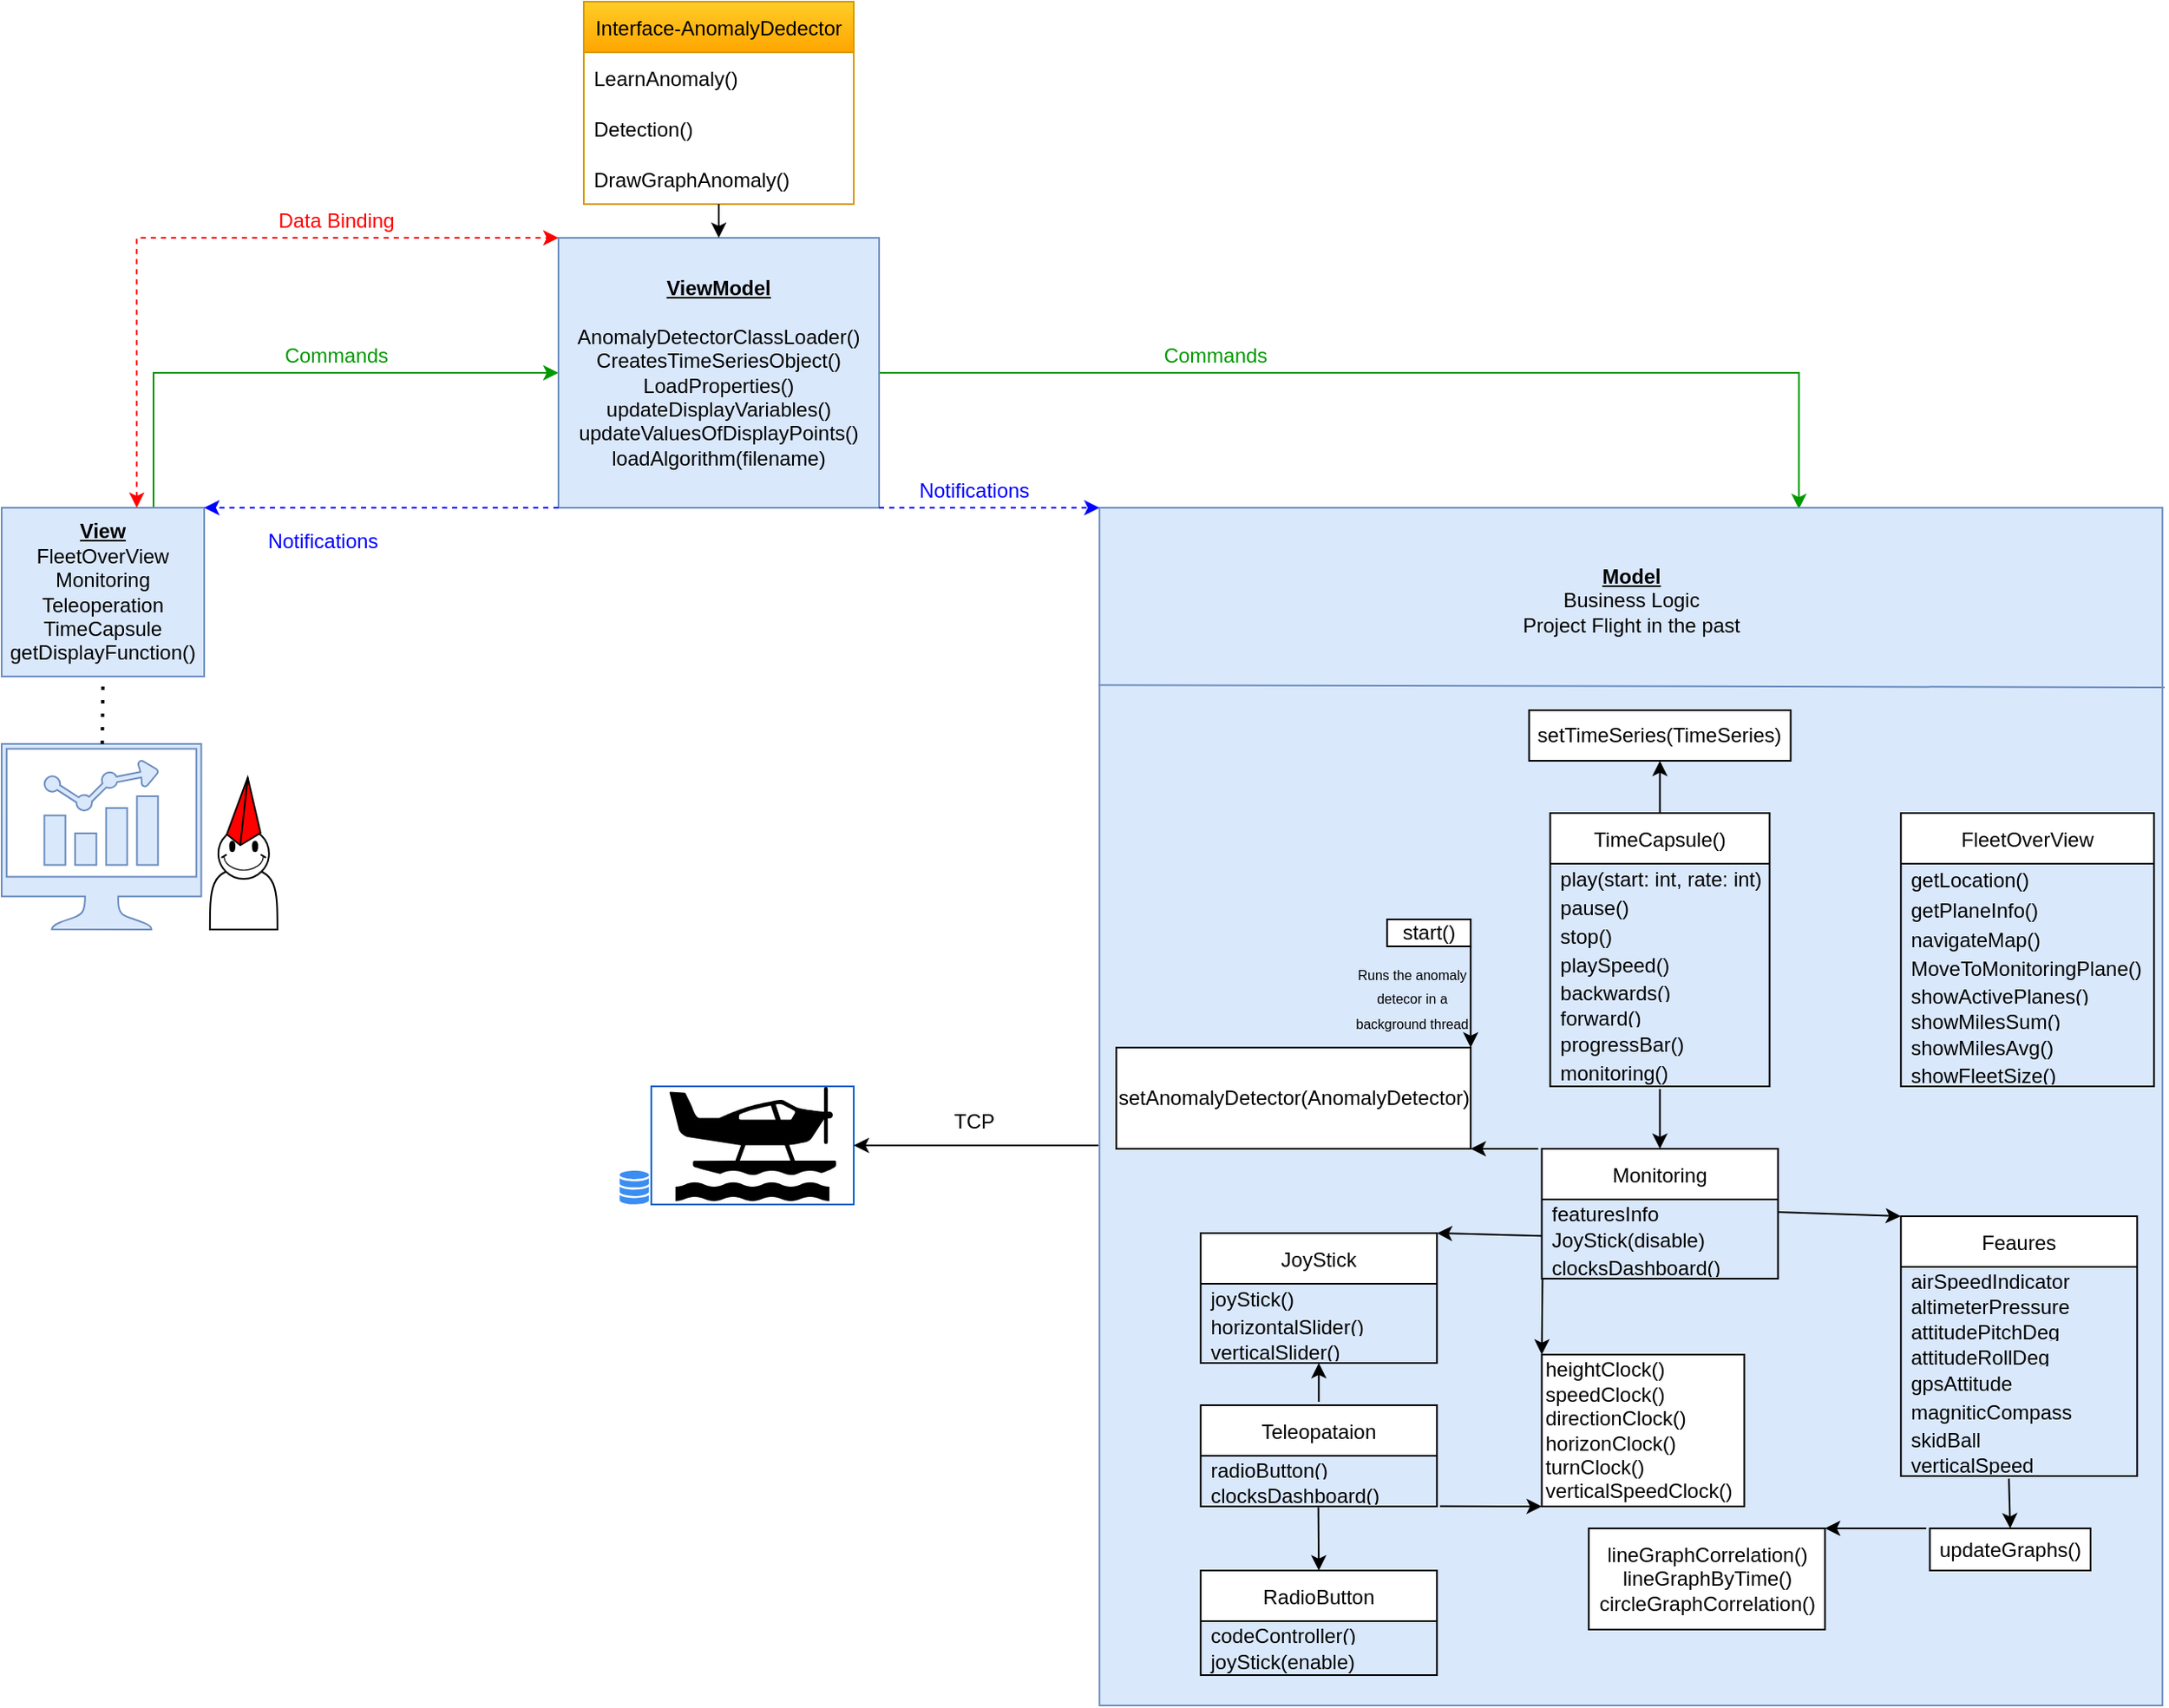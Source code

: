 <mxfile version="18.0.2" type="github">
  <diagram id="dR5L8txPh-ZsMB0356Bi" name="Page-1">
    <mxGraphModel dx="1221" dy="644" grid="1" gridSize="10" guides="1" tooltips="1" connect="1" arrows="1" fold="1" page="1" pageScale="1" pageWidth="850" pageHeight="1100" math="0" shadow="0">
      <root>
        <mxCell id="0" />
        <mxCell id="1" parent="0" />
        <mxCell id="8AezmTqxgummtCErfAQI-10" style="edgeStyle=orthogonalEdgeStyle;rounded=0;orthogonalLoop=1;jettySize=auto;html=1;exitX=0.75;exitY=0;exitDx=0;exitDy=0;fillColor=#f8cecc;strokeColor=#009900;entryX=0;entryY=0.5;entryDx=0;entryDy=0;" parent="1" source="8AezmTqxgummtCErfAQI-3" target="8AezmTqxgummtCErfAQI-5" edge="1">
          <mxGeometry relative="1" as="geometry">
            <Array as="points">
              <mxPoint x="140" y="220" />
            </Array>
            <mxPoint x="290" y="210" as="targetPoint" />
          </mxGeometry>
        </mxCell>
        <mxCell id="8AezmTqxgummtCErfAQI-3" value="&lt;u style=&quot;font-weight: bold&quot;&gt;View&lt;/u&gt;&lt;br&gt;FleetOverView&lt;br&gt;Monitoring&lt;br&gt;Teleoperation&lt;br&gt;TimeCapsule&lt;br&gt;getDisplayFunction()" style="rounded=0;whiteSpace=wrap;html=1;fillColor=#dae8fc;strokeColor=#6c8ebf;" parent="1" vertex="1">
          <mxGeometry x="50" y="300" width="120" height="100" as="geometry" />
        </mxCell>
        <mxCell id="8AezmTqxgummtCErfAQI-11" style="edgeStyle=orthogonalEdgeStyle;rounded=0;orthogonalLoop=1;jettySize=auto;html=1;exitX=1;exitY=0.5;exitDx=0;exitDy=0;entryX=0.658;entryY=0.001;entryDx=0;entryDy=0;strokeColor=#009900;entryPerimeter=0;" parent="1" source="8AezmTqxgummtCErfAQI-5" target="8AezmTqxgummtCErfAQI-6" edge="1">
          <mxGeometry relative="1" as="geometry" />
        </mxCell>
        <mxCell id="8AezmTqxgummtCErfAQI-5" value="&lt;b style=&quot;text-decoration-line: underline;&quot;&gt;ViewModel&lt;/b&gt;&lt;br&gt;&lt;br&gt;AnomalyDetectorClassLoader()&lt;br&gt;CreatesTimeSeriesObject()&lt;br&gt;LoadProperties()&lt;br&gt;updateDisplayVariables()&lt;br&gt;updateValuesOfDisplayPoints()&lt;br&gt;loadAlgorithm(filename)" style="rounded=0;whiteSpace=wrap;html=1;fillColor=#dae8fc;strokeColor=#6c8ebf;" parent="1" vertex="1">
          <mxGeometry x="380" y="140" width="190" height="160" as="geometry" />
        </mxCell>
        <mxCell id="8AezmTqxgummtCErfAQI-6" value="&lt;u style=&quot;font-weight: bold&quot;&gt;Model&lt;/u&gt;&lt;br&gt;Business Logic&lt;br&gt;Project Flight in the past" style="rounded=0;whiteSpace=wrap;html=1;fillColor=#dae8fc;strokeColor=#6c8ebf;spacingTop=-600;" parent="1" vertex="1">
          <mxGeometry x="700.63" y="300" width="630" height="710" as="geometry" />
        </mxCell>
        <mxCell id="8AezmTqxgummtCErfAQI-14" value="" style="shape=actor;whiteSpace=wrap;html=1;" parent="1" vertex="1">
          <mxGeometry x="173.42" y="490" width="40" height="60" as="geometry" />
        </mxCell>
        <mxCell id="8AezmTqxgummtCErfAQI-15" value="" style="verticalLabelPosition=bottom;verticalAlign=top;html=1;shape=mxgraph.basic.smiley" parent="1" vertex="1">
          <mxGeometry x="178.42" y="490" width="30" height="30" as="geometry" />
        </mxCell>
        <mxCell id="8AezmTqxgummtCErfAQI-16" value="" style="verticalLabelPosition=bottom;verticalAlign=top;html=1;shape=mxgraph.basic.pyramid;dx1=0.62;dx2=0.4;dy1=0.84;dy2=0.82;fillColor=#FF0000;" parent="1" vertex="1">
          <mxGeometry x="183.42" y="460" width="20" height="40" as="geometry" />
        </mxCell>
        <mxCell id="8AezmTqxgummtCErfAQI-17" value="" style="sketch=0;html=1;aspect=fixed;strokeColor=none;shadow=0;align=center;verticalAlign=top;fillColor=#3B8DF1;shape=mxgraph.gcp2.cloud_monitoring" parent="1" vertex="1">
          <mxGeometry x="416" y="693" width="18" height="20" as="geometry" />
        </mxCell>
        <mxCell id="8AezmTqxgummtCErfAQI-34" value="" style="html=1;labelBackgroundColor=#ffffff;startArrow=classic;startFill=1;startSize=6;endArrow=classic;endFill=1;endSize=6;jettySize=auto;orthogonalLoop=1;strokeWidth=1;dashed=1;fontSize=14;rounded=0;exitX=0.667;exitY=0;exitDx=0;exitDy=0;exitPerimeter=0;fillColor=#e1d5e7;strokeColor=#FF0000;entryX=0;entryY=0;entryDx=0;entryDy=0;" parent="1" source="8AezmTqxgummtCErfAQI-3" target="8AezmTqxgummtCErfAQI-5" edge="1">
          <mxGeometry width="60" height="60" relative="1" as="geometry">
            <mxPoint x="120" y="290" as="sourcePoint" />
            <mxPoint x="290" y="150" as="targetPoint" />
            <Array as="points">
              <mxPoint x="130" y="140" />
              <mxPoint x="140" y="140" />
              <mxPoint x="170" y="140" />
              <mxPoint x="200" y="140" />
            </Array>
          </mxGeometry>
        </mxCell>
        <mxCell id="8AezmTqxgummtCErfAQI-35" value="&lt;font color=&quot;#ff0000&quot;&gt;Data Binding&lt;/font&gt;" style="text;html=1;align=center;verticalAlign=middle;resizable=0;points=[];autosize=1;strokeColor=none;fillColor=none;" parent="1" vertex="1">
          <mxGeometry x="208.42" y="120" width="80" height="20" as="geometry" />
        </mxCell>
        <mxCell id="8AezmTqxgummtCErfAQI-38" value="&lt;font color=&quot;#0000ff&quot;&gt;Notifications&lt;/font&gt;" style="text;html=1;align=center;verticalAlign=middle;resizable=0;points=[];autosize=1;strokeColor=none;fillColor=none;" parent="1" vertex="1">
          <mxGeometry x="586.25" y="280" width="80" height="20" as="geometry" />
        </mxCell>
        <mxCell id="8AezmTqxgummtCErfAQI-40" value="&lt;font color=&quot;#009900&quot;&gt;Commands&lt;/font&gt;" style="text;html=1;align=center;verticalAlign=middle;resizable=0;points=[];autosize=1;" parent="1" vertex="1">
          <mxGeometry x="208.42" y="200" width="80" height="20" as="geometry" />
        </mxCell>
        <mxCell id="8AezmTqxgummtCErfAQI-41" value="&lt;font color=&quot;#009900&quot;&gt;Commands&lt;/font&gt;" style="text;html=1;align=center;verticalAlign=middle;resizable=0;points=[];autosize=1;strokeColor=none;fillColor=none;" parent="1" vertex="1">
          <mxGeometry x="729" y="200" width="80" height="20" as="geometry" />
        </mxCell>
        <mxCell id="8AezmTqxgummtCErfAQI-42" value="" style="html=1;labelBackgroundColor=#ffffff;startArrow=none;startFill=0;startSize=6;endArrow=classic;endFill=1;endSize=6;jettySize=auto;orthogonalLoop=1;strokeWidth=1;dashed=1;fontSize=14;rounded=0;strokeColor=#0000FF;exitX=1;exitY=1;exitDx=0;exitDy=0;entryX=0;entryY=0;entryDx=0;entryDy=0;" parent="1" source="8AezmTqxgummtCErfAQI-5" target="8AezmTqxgummtCErfAQI-6" edge="1">
          <mxGeometry width="60" height="60" relative="1" as="geometry">
            <mxPoint x="580" y="304" as="sourcePoint" />
            <mxPoint x="360" y="140" as="targetPoint" />
          </mxGeometry>
        </mxCell>
        <mxCell id="8AezmTqxgummtCErfAQI-43" value="" style="html=1;labelBackgroundColor=#ffffff;startArrow=none;startFill=0;startSize=6;endArrow=classic;endFill=1;endSize=6;jettySize=auto;orthogonalLoop=1;strokeWidth=1;dashed=1;fontSize=14;rounded=0;exitX=0;exitY=1;exitDx=0;exitDy=0;entryX=1;entryY=0;entryDx=0;entryDy=0;strokeColor=#0000FF;" parent="1" source="8AezmTqxgummtCErfAQI-5" target="8AezmTqxgummtCErfAQI-3" edge="1">
          <mxGeometry width="60" height="60" relative="1" as="geometry">
            <mxPoint x="420" y="300" as="sourcePoint" />
            <mxPoint x="372.76" y="251.38" as="targetPoint" />
          </mxGeometry>
        </mxCell>
        <mxCell id="8AezmTqxgummtCErfAQI-44" value="&lt;font color=&quot;#0000ff&quot;&gt;Notifications&lt;/font&gt;" style="text;html=1;align=center;verticalAlign=middle;resizable=0;points=[];autosize=1;strokeColor=none;fillColor=none;" parent="1" vertex="1">
          <mxGeometry x="200" y="310" width="80" height="20" as="geometry" />
        </mxCell>
        <mxCell id="8AezmTqxgummtCErfAQI-47" value="" style="rounded=0;whiteSpace=wrap;html=1;strokeColor=#0066CC;fillColor=#FFFFFF;" parent="1" vertex="1">
          <mxGeometry x="435" y="643.0" width="120" height="70" as="geometry" />
        </mxCell>
        <mxCell id="8AezmTqxgummtCErfAQI-28" value="" style="shape=mxgraph.signs.transportation.sea_plane;html=1;pointerEvents=1;fillColor=#000000;strokeColor=none;verticalLabelPosition=bottom;verticalAlign=top;align=center;" parent="1" vertex="1">
          <mxGeometry x="445.5" y="643.0" width="99" height="68" as="geometry" />
        </mxCell>
        <mxCell id="8AezmTqxgummtCErfAQI-48" value="" style="sketch=0;pointerEvents=1;shadow=0;dashed=0;html=1;strokeColor=#6c8ebf;fillColor=#dae8fc;aspect=fixed;labelPosition=center;verticalLabelPosition=bottom;verticalAlign=top;align=center;outlineConnect=0;shape=mxgraph.vvd.nsx_dashboard;" parent="1" vertex="1">
          <mxGeometry x="50" y="440" width="118.28" height="110" as="geometry" />
        </mxCell>
        <mxCell id="8AezmTqxgummtCErfAQI-55" value="" style="endArrow=none;dashed=1;html=1;dashPattern=1 3;strokeWidth=2;rounded=0;entryX=0.5;entryY=1;entryDx=0;entryDy=0;" parent="1" source="8AezmTqxgummtCErfAQI-48" target="8AezmTqxgummtCErfAQI-3" edge="1">
          <mxGeometry width="50" height="50" relative="1" as="geometry">
            <mxPoint x="120" y="370" as="sourcePoint" />
            <mxPoint x="310" y="370" as="targetPoint" />
          </mxGeometry>
        </mxCell>
        <mxCell id="LZFhOvuc7BB2sJg8CkuJ-10" value="&lt;span style=&quot;&quot;&gt;setAnomalyDetector(AnomalyDetector)&lt;/span&gt;" style="rounded=0;whiteSpace=wrap;html=1;" vertex="1" parent="1">
          <mxGeometry x="710.63" y="620" width="210" height="60" as="geometry" />
        </mxCell>
        <mxCell id="LZFhOvuc7BB2sJg8CkuJ-15" value="start()" style="rounded=0;whiteSpace=wrap;html=1;fontFamily=Helvetica;" vertex="1" parent="1">
          <mxGeometry x="871.13" y="544" width="49.5" height="16" as="geometry" />
        </mxCell>
        <mxCell id="LZFhOvuc7BB2sJg8CkuJ-21" value="&lt;font style=&quot;font-size: 8px;&quot;&gt;Runs the anomaly detecor in a background thread&lt;/font&gt;" style="rounded=0;whiteSpace=wrap;html=1;fontFamily=Helvetica;fillColor=#DAE8FC;strokeColor=#DAE8FC;" vertex="1" parent="1">
          <mxGeometry x="850.63" y="570" width="70" height="40" as="geometry" />
        </mxCell>
        <mxCell id="LZFhOvuc7BB2sJg8CkuJ-22" value="" style="endArrow=none;html=1;rounded=0;fontFamily=Helvetica;fontSize=8;exitX=-0.001;exitY=0.148;exitDx=0;exitDy=0;entryX=1.002;entryY=0.15;entryDx=0;entryDy=0;fillColor=#dae8fc;strokeColor=#6c8ebf;exitPerimeter=0;entryPerimeter=0;" edge="1" parent="1" source="8AezmTqxgummtCErfAQI-6" target="8AezmTqxgummtCErfAQI-6">
          <mxGeometry width="50" height="50" relative="1" as="geometry">
            <mxPoint x="650.88" y="330" as="sourcePoint" />
            <mxPoint x="700.88" y="280" as="targetPoint" />
          </mxGeometry>
        </mxCell>
        <mxCell id="LZFhOvuc7BB2sJg8CkuJ-24" value="Interface-AnomalyDedector" style="swimlane;fontStyle=0;childLayout=stackLayout;horizontal=1;startSize=30;horizontalStack=0;resizeParent=1;resizeParentMax=0;resizeLast=0;collapsible=1;marginBottom=0;fontFamily=Helvetica;fontSize=12;strokeColor=#d79b00;fillColor=#ffcd28;gradientColor=#ffa500;" vertex="1" parent="1">
          <mxGeometry x="395" width="160" height="120" as="geometry" />
        </mxCell>
        <mxCell id="LZFhOvuc7BB2sJg8CkuJ-25" value="LearnAnomaly()" style="text;strokeColor=none;fillColor=none;align=left;verticalAlign=middle;spacingLeft=4;spacingRight=4;overflow=hidden;points=[[0,0.5],[1,0.5]];portConstraint=eastwest;rotatable=0;fontFamily=Helvetica;fontSize=12;" vertex="1" parent="LZFhOvuc7BB2sJg8CkuJ-24">
          <mxGeometry y="30" width="160" height="30" as="geometry" />
        </mxCell>
        <mxCell id="LZFhOvuc7BB2sJg8CkuJ-26" value="Detection()" style="text;strokeColor=none;fillColor=none;align=left;verticalAlign=middle;spacingLeft=4;spacingRight=4;overflow=hidden;points=[[0,0.5],[1,0.5]];portConstraint=eastwest;rotatable=0;fontFamily=Helvetica;fontSize=12;" vertex="1" parent="LZFhOvuc7BB2sJg8CkuJ-24">
          <mxGeometry y="60" width="160" height="30" as="geometry" />
        </mxCell>
        <mxCell id="LZFhOvuc7BB2sJg8CkuJ-27" value="DrawGraphAnomaly()" style="text;strokeColor=none;fillColor=none;align=left;verticalAlign=middle;spacingLeft=4;spacingRight=4;overflow=hidden;points=[[0,0.5],[1,0.5]];portConstraint=eastwest;rotatable=0;fontFamily=Helvetica;fontSize=12;" vertex="1" parent="LZFhOvuc7BB2sJg8CkuJ-24">
          <mxGeometry y="90" width="160" height="30" as="geometry" />
        </mxCell>
        <mxCell id="LZFhOvuc7BB2sJg8CkuJ-28" value="" style="endArrow=classic;html=1;rounded=0;fontFamily=Helvetica;fontSize=12;entryX=0.5;entryY=0;entryDx=0;entryDy=0;" edge="1" parent="1" source="LZFhOvuc7BB2sJg8CkuJ-27" target="8AezmTqxgummtCErfAQI-5">
          <mxGeometry width="50" height="50" relative="1" as="geometry">
            <mxPoint x="510" y="140" as="sourcePoint" />
            <mxPoint x="560" y="90" as="targetPoint" />
          </mxGeometry>
        </mxCell>
        <mxCell id="LZFhOvuc7BB2sJg8CkuJ-36" value="" style="shape=image;html=1;verticalAlign=top;verticalLabelPosition=bottom;labelBackgroundColor=#ffffff;imageAspect=0;aspect=fixed;image=https://cdn0.iconfinder.com/data/icons/octicons/1024/dashboard-128.png;strokeColor=#0066CC;fillColor=#FFFFFF;" vertex="1" parent="1">
          <mxGeometry x="145.28" y="473" width="20" height="20" as="geometry" />
        </mxCell>
        <mxCell id="LZFhOvuc7BB2sJg8CkuJ-37" value="" style="shape=image;html=1;verticalAlign=top;verticalLabelPosition=bottom;labelBackgroundColor=#ffffff;imageAspect=0;aspect=fixed;image=https://cdn0.iconfinder.com/data/icons/octicons/1024/dashboard-128.png;strokeColor=#0066CC;fillColor=#FFFFFF;" vertex="1" parent="1">
          <mxGeometry x="145.28" y="493" width="20" height="20" as="geometry" />
        </mxCell>
        <mxCell id="LZFhOvuc7BB2sJg8CkuJ-38" value="FleetOverView" style="swimlane;fontStyle=0;childLayout=stackLayout;horizontal=1;startSize=30;horizontalStack=0;resizeParent=1;resizeParentMax=0;resizeLast=0;collapsible=1;marginBottom=0;fontFamily=Helvetica;fontSize=12;" vertex="1" parent="1">
          <mxGeometry x="1175.63" y="481" width="150" height="162" as="geometry" />
        </mxCell>
        <mxCell id="LZFhOvuc7BB2sJg8CkuJ-39" value="getLocation()" style="text;strokeColor=none;fillColor=none;align=left;verticalAlign=middle;spacingLeft=4;spacingRight=4;overflow=hidden;points=[[0,0.5],[1,0.5]];portConstraint=eastwest;rotatable=0;fontFamily=Helvetica;fontSize=12;" vertex="1" parent="LZFhOvuc7BB2sJg8CkuJ-38">
          <mxGeometry y="30" width="150" height="18" as="geometry" />
        </mxCell>
        <mxCell id="LZFhOvuc7BB2sJg8CkuJ-40" value="getPlaneInfo()" style="text;strokeColor=none;fillColor=none;align=left;verticalAlign=middle;spacingLeft=4;spacingRight=4;overflow=hidden;points=[[0,0.5],[1,0.5]];portConstraint=eastwest;rotatable=0;fontFamily=Helvetica;fontSize=12;" vertex="1" parent="LZFhOvuc7BB2sJg8CkuJ-38">
          <mxGeometry y="48" width="150" height="18" as="geometry" />
        </mxCell>
        <mxCell id="LZFhOvuc7BB2sJg8CkuJ-43" value="navigateMap()" style="text;strokeColor=none;fillColor=none;align=left;verticalAlign=middle;spacingLeft=4;spacingRight=4;overflow=hidden;points=[[0,0.5],[1,0.5]];portConstraint=eastwest;rotatable=0;fontFamily=Helvetica;fontSize=12;" vertex="1" parent="LZFhOvuc7BB2sJg8CkuJ-38">
          <mxGeometry y="66" width="150" height="17" as="geometry" />
        </mxCell>
        <mxCell id="LZFhOvuc7BB2sJg8CkuJ-44" value="MoveToMonitoringPlane()" style="text;strokeColor=none;fillColor=none;align=left;verticalAlign=middle;spacingLeft=4;spacingRight=4;overflow=hidden;points=[[0,0.5],[1,0.5]];portConstraint=eastwest;rotatable=0;fontFamily=Helvetica;fontSize=12;" vertex="1" parent="LZFhOvuc7BB2sJg8CkuJ-38">
          <mxGeometry y="83" width="150" height="17" as="geometry" />
        </mxCell>
        <mxCell id="LZFhOvuc7BB2sJg8CkuJ-45" value="showActivePlanes()" style="text;strokeColor=none;fillColor=none;align=left;verticalAlign=middle;spacingLeft=4;spacingRight=4;overflow=hidden;points=[[0,0.5],[1,0.5]];portConstraint=eastwest;rotatable=0;fontFamily=Helvetica;fontSize=12;" vertex="1" parent="LZFhOvuc7BB2sJg8CkuJ-38">
          <mxGeometry y="100" width="150" height="15" as="geometry" />
        </mxCell>
        <mxCell id="LZFhOvuc7BB2sJg8CkuJ-46" value="showMilesSum()" style="text;strokeColor=none;fillColor=none;align=left;verticalAlign=middle;spacingLeft=4;spacingRight=4;overflow=hidden;points=[[0,0.5],[1,0.5]];portConstraint=eastwest;rotatable=0;fontFamily=Helvetica;fontSize=12;" vertex="1" parent="LZFhOvuc7BB2sJg8CkuJ-38">
          <mxGeometry y="115" width="150" height="15" as="geometry" />
        </mxCell>
        <mxCell id="LZFhOvuc7BB2sJg8CkuJ-47" value="showMilesAvg()" style="text;strokeColor=none;fillColor=none;align=left;verticalAlign=middle;spacingLeft=4;spacingRight=4;overflow=hidden;points=[[0,0.5],[1,0.5]];portConstraint=eastwest;rotatable=0;fontFamily=Helvetica;fontSize=12;" vertex="1" parent="LZFhOvuc7BB2sJg8CkuJ-38">
          <mxGeometry y="130" width="150" height="17" as="geometry" />
        </mxCell>
        <mxCell id="LZFhOvuc7BB2sJg8CkuJ-48" value="showFleetSize()" style="text;strokeColor=none;fillColor=none;align=left;verticalAlign=middle;spacingLeft=4;spacingRight=4;overflow=hidden;points=[[0,0.5],[1,0.5]];portConstraint=eastwest;rotatable=0;fontFamily=Helvetica;fontSize=12;" vertex="1" parent="LZFhOvuc7BB2sJg8CkuJ-38">
          <mxGeometry y="147" width="150" height="15" as="geometry" />
        </mxCell>
        <mxCell id="LZFhOvuc7BB2sJg8CkuJ-49" value="Monitoring" style="swimlane;fontStyle=0;childLayout=stackLayout;horizontal=1;startSize=30;horizontalStack=0;resizeParent=1;resizeParentMax=0;resizeLast=0;collapsible=1;marginBottom=0;fontFamily=Helvetica;fontSize=12;" vertex="1" parent="1">
          <mxGeometry x="962.77" y="680" width="140" height="77" as="geometry" />
        </mxCell>
        <mxCell id="LZFhOvuc7BB2sJg8CkuJ-63" value="featuresInfo" style="text;strokeColor=none;fillColor=none;align=left;verticalAlign=middle;spacingLeft=4;spacingRight=4;overflow=hidden;points=[[0,0.5],[1,0.5]];portConstraint=eastwest;rotatable=0;fontFamily=Helvetica;fontSize=12;" vertex="1" parent="LZFhOvuc7BB2sJg8CkuJ-49">
          <mxGeometry y="30" width="140" height="15" as="geometry" />
        </mxCell>
        <mxCell id="LZFhOvuc7BB2sJg8CkuJ-51" value="JoyStick(disable)" style="text;strokeColor=none;fillColor=none;align=left;verticalAlign=middle;spacingLeft=4;spacingRight=4;overflow=hidden;points=[[0,0.5],[1,0.5]];portConstraint=eastwest;rotatable=0;fontFamily=Helvetica;fontSize=12;" vertex="1" parent="LZFhOvuc7BB2sJg8CkuJ-49">
          <mxGeometry y="45" width="140" height="17" as="geometry" />
        </mxCell>
        <mxCell id="LZFhOvuc7BB2sJg8CkuJ-52" value="clocksDashboard()" style="text;strokeColor=none;fillColor=none;align=left;verticalAlign=middle;spacingLeft=4;spacingRight=4;overflow=hidden;points=[[0,0.5],[1,0.5]];portConstraint=eastwest;rotatable=0;fontFamily=Helvetica;fontSize=12;" vertex="1" parent="LZFhOvuc7BB2sJg8CkuJ-49">
          <mxGeometry y="62" width="140" height="15" as="geometry" />
        </mxCell>
        <mxCell id="LZFhOvuc7BB2sJg8CkuJ-61" value="heightClock()&lt;br&gt;speedClock()&lt;br&gt;directionClock()&lt;br&gt;horizonClock()&lt;br&gt;turnClock()&lt;br&gt;verticalSpeedClock()" style="rounded=0;whiteSpace=wrap;html=1;fontFamily=Helvetica;fontSize=12;align=left;" vertex="1" parent="1">
          <mxGeometry x="962.77" y="802" width="120" height="90" as="geometry" />
        </mxCell>
        <mxCell id="LZFhOvuc7BB2sJg8CkuJ-62" value="" style="endArrow=classic;html=1;rounded=0;fontFamily=Helvetica;fontSize=12;exitX=0.003;exitY=1.017;exitDx=0;exitDy=0;entryX=0;entryY=0;entryDx=0;entryDy=0;exitPerimeter=0;" edge="1" parent="1" source="LZFhOvuc7BB2sJg8CkuJ-52" target="LZFhOvuc7BB2sJg8CkuJ-61">
          <mxGeometry width="50" height="50" relative="1" as="geometry">
            <mxPoint x="1192.77" y="720" as="sourcePoint" />
            <mxPoint x="1242.77" y="670" as="targetPoint" />
          </mxGeometry>
        </mxCell>
        <mxCell id="LZFhOvuc7BB2sJg8CkuJ-64" value="lineGraphCorrelation()&lt;br&gt;lineGraphByTime()&lt;br&gt;circleGraphCorrelation()" style="rounded=0;whiteSpace=wrap;html=1;fontFamily=Helvetica;fontSize=12;" vertex="1" parent="1">
          <mxGeometry x="990.63" y="905" width="140" height="60" as="geometry" />
        </mxCell>
        <mxCell id="LZFhOvuc7BB2sJg8CkuJ-65" value="" style="endArrow=classic;html=1;rounded=0;fontFamily=Helvetica;fontSize=12;entryX=1;entryY=0;entryDx=0;entryDy=0;" edge="1" parent="1" target="LZFhOvuc7BB2sJg8CkuJ-64">
          <mxGeometry width="50" height="50" relative="1" as="geometry">
            <mxPoint x="1190.63" y="905" as="sourcePoint" />
            <mxPoint x="1340.63" y="924" as="targetPoint" />
          </mxGeometry>
        </mxCell>
        <mxCell id="LZFhOvuc7BB2sJg8CkuJ-66" value="Feaures" style="swimlane;fontStyle=0;childLayout=stackLayout;horizontal=1;startSize=30;horizontalStack=0;resizeParent=1;resizeParentMax=0;resizeLast=0;collapsible=1;marginBottom=0;fontFamily=Helvetica;fontSize=12;" vertex="1" parent="1">
          <mxGeometry x="1175.63" y="720" width="140" height="154" as="geometry" />
        </mxCell>
        <mxCell id="LZFhOvuc7BB2sJg8CkuJ-67" value="airSpeedIndicator" style="text;strokeColor=none;fillColor=none;align=left;verticalAlign=middle;spacingLeft=4;spacingRight=4;overflow=hidden;points=[[0,0.5],[1,0.5]];portConstraint=eastwest;rotatable=0;fontFamily=Helvetica;fontSize=12;" vertex="1" parent="LZFhOvuc7BB2sJg8CkuJ-66">
          <mxGeometry y="30" width="140" height="15" as="geometry" />
        </mxCell>
        <mxCell id="LZFhOvuc7BB2sJg8CkuJ-68" value="altimeterPressure" style="text;strokeColor=none;fillColor=none;align=left;verticalAlign=middle;spacingLeft=4;spacingRight=4;overflow=hidden;points=[[0,0.5],[1,0.5]];portConstraint=eastwest;rotatable=0;fontFamily=Helvetica;fontSize=12;" vertex="1" parent="LZFhOvuc7BB2sJg8CkuJ-66">
          <mxGeometry y="45" width="140" height="15" as="geometry" />
        </mxCell>
        <mxCell id="LZFhOvuc7BB2sJg8CkuJ-69" value="attitudePitchDeg" style="text;strokeColor=none;fillColor=none;align=left;verticalAlign=middle;spacingLeft=4;spacingRight=4;overflow=hidden;points=[[0,0.5],[1,0.5]];portConstraint=eastwest;rotatable=0;fontFamily=Helvetica;fontSize=12;" vertex="1" parent="LZFhOvuc7BB2sJg8CkuJ-66">
          <mxGeometry y="60" width="140" height="15" as="geometry" />
        </mxCell>
        <mxCell id="LZFhOvuc7BB2sJg8CkuJ-73" value="attitudeRollDeg" style="text;strokeColor=none;fillColor=none;align=left;verticalAlign=middle;spacingLeft=4;spacingRight=4;overflow=hidden;points=[[0,0.5],[1,0.5]];portConstraint=eastwest;rotatable=0;fontFamily=Helvetica;fontSize=12;" vertex="1" parent="LZFhOvuc7BB2sJg8CkuJ-66">
          <mxGeometry y="75" width="140" height="15" as="geometry" />
        </mxCell>
        <mxCell id="LZFhOvuc7BB2sJg8CkuJ-74" value="gpsAttitude" style="text;strokeColor=none;fillColor=none;align=left;verticalAlign=middle;spacingLeft=4;spacingRight=4;overflow=hidden;points=[[0,0.5],[1,0.5]];portConstraint=eastwest;rotatable=0;fontFamily=Helvetica;fontSize=12;" vertex="1" parent="LZFhOvuc7BB2sJg8CkuJ-66">
          <mxGeometry y="90" width="140" height="17" as="geometry" />
        </mxCell>
        <mxCell id="LZFhOvuc7BB2sJg8CkuJ-75" value="magniticCompass" style="text;strokeColor=none;fillColor=none;align=left;verticalAlign=middle;spacingLeft=4;spacingRight=4;overflow=hidden;points=[[0,0.5],[1,0.5]];portConstraint=eastwest;rotatable=0;fontFamily=Helvetica;fontSize=12;" vertex="1" parent="LZFhOvuc7BB2sJg8CkuJ-66">
          <mxGeometry y="107" width="140" height="17" as="geometry" />
        </mxCell>
        <mxCell id="LZFhOvuc7BB2sJg8CkuJ-76" value="skidBall" style="text;strokeColor=none;fillColor=none;align=left;verticalAlign=middle;spacingLeft=4;spacingRight=4;overflow=hidden;points=[[0,0.5],[1,0.5]];portConstraint=eastwest;rotatable=0;fontFamily=Helvetica;fontSize=12;" vertex="1" parent="LZFhOvuc7BB2sJg8CkuJ-66">
          <mxGeometry y="124" width="140" height="15" as="geometry" />
        </mxCell>
        <mxCell id="LZFhOvuc7BB2sJg8CkuJ-77" value="verticalSpeed" style="text;strokeColor=none;fillColor=none;align=left;verticalAlign=middle;spacingLeft=4;spacingRight=4;overflow=hidden;points=[[0,0.5],[1,0.5]];portConstraint=eastwest;rotatable=0;fontFamily=Helvetica;fontSize=12;" vertex="1" parent="LZFhOvuc7BB2sJg8CkuJ-66">
          <mxGeometry y="139" width="140" height="15" as="geometry" />
        </mxCell>
        <mxCell id="LZFhOvuc7BB2sJg8CkuJ-70" value="updateGraphs()" style="rounded=0;whiteSpace=wrap;html=1;fontFamily=Helvetica;fontSize=12;" vertex="1" parent="1">
          <mxGeometry x="1192.77" y="905" width="95.25" height="25" as="geometry" />
        </mxCell>
        <mxCell id="LZFhOvuc7BB2sJg8CkuJ-71" value="" style="endArrow=classic;html=1;rounded=0;fontFamily=Helvetica;fontSize=12;entryX=0.5;entryY=0;entryDx=0;entryDy=0;exitX=0.457;exitY=1.105;exitDx=0;exitDy=0;exitPerimeter=0;" edge="1" parent="1" source="LZFhOvuc7BB2sJg8CkuJ-77" target="LZFhOvuc7BB2sJg8CkuJ-70">
          <mxGeometry width="50" height="50" relative="1" as="geometry">
            <mxPoint x="1232.77" y="860" as="sourcePoint" />
            <mxPoint x="1252.77" y="790" as="targetPoint" />
          </mxGeometry>
        </mxCell>
        <mxCell id="LZFhOvuc7BB2sJg8CkuJ-72" value="" style="endArrow=classic;html=1;rounded=0;fontFamily=Helvetica;fontSize=12;exitX=1;exitY=0.5;exitDx=0;exitDy=0;entryX=0;entryY=0;entryDx=0;entryDy=0;" edge="1" parent="1" source="LZFhOvuc7BB2sJg8CkuJ-63" target="LZFhOvuc7BB2sJg8CkuJ-66">
          <mxGeometry width="50" height="50" relative="1" as="geometry">
            <mxPoint x="549.63" y="690" as="sourcePoint" />
            <mxPoint x="599.63" y="640" as="targetPoint" />
          </mxGeometry>
        </mxCell>
        <mxCell id="LZFhOvuc7BB2sJg8CkuJ-80" value="" style="endArrow=classic;html=1;rounded=0;fontFamily=Helvetica;fontSize=12;entryX=1;entryY=0;entryDx=0;entryDy=0;" edge="1" parent="1" source="LZFhOvuc7BB2sJg8CkuJ-51" target="LZFhOvuc7BB2sJg8CkuJ-81">
          <mxGeometry width="50" height="50" relative="1" as="geometry">
            <mxPoint x="1022.77" y="770" as="sourcePoint" />
            <mxPoint x="892.77" y="755" as="targetPoint" />
          </mxGeometry>
        </mxCell>
        <mxCell id="LZFhOvuc7BB2sJg8CkuJ-81" value="JoyStick" style="swimlane;fontStyle=0;childLayout=stackLayout;horizontal=1;startSize=30;horizontalStack=0;resizeParent=1;resizeParentMax=0;resizeLast=0;collapsible=1;marginBottom=0;fontFamily=Helvetica;fontSize=12;" vertex="1" parent="1">
          <mxGeometry x="760.63" y="730" width="140" height="77" as="geometry" />
        </mxCell>
        <mxCell id="LZFhOvuc7BB2sJg8CkuJ-82" value="joyStick()" style="text;strokeColor=none;fillColor=none;align=left;verticalAlign=middle;spacingLeft=4;spacingRight=4;overflow=hidden;points=[[0,0.5],[1,0.5]];portConstraint=eastwest;rotatable=0;fontFamily=Helvetica;fontSize=12;" vertex="1" parent="LZFhOvuc7BB2sJg8CkuJ-81">
          <mxGeometry y="30" width="140" height="17" as="geometry" />
        </mxCell>
        <mxCell id="LZFhOvuc7BB2sJg8CkuJ-83" value="horizontalSlider()" style="text;strokeColor=none;fillColor=none;align=left;verticalAlign=middle;spacingLeft=4;spacingRight=4;overflow=hidden;points=[[0,0.5],[1,0.5]];portConstraint=eastwest;rotatable=0;fontFamily=Helvetica;fontSize=12;" vertex="1" parent="LZFhOvuc7BB2sJg8CkuJ-81">
          <mxGeometry y="47" width="140" height="15" as="geometry" />
        </mxCell>
        <mxCell id="LZFhOvuc7BB2sJg8CkuJ-84" value="verticalSlider()" style="text;strokeColor=none;fillColor=none;align=left;verticalAlign=middle;spacingLeft=4;spacingRight=4;overflow=hidden;points=[[0,0.5],[1,0.5]];portConstraint=eastwest;rotatable=0;fontFamily=Helvetica;fontSize=12;" vertex="1" parent="LZFhOvuc7BB2sJg8CkuJ-81">
          <mxGeometry y="62" width="140" height="15" as="geometry" />
        </mxCell>
        <mxCell id="LZFhOvuc7BB2sJg8CkuJ-94" value="Teleopataion" style="swimlane;fontStyle=0;childLayout=stackLayout;horizontal=1;startSize=30;horizontalStack=0;resizeParent=1;resizeParentMax=0;resizeLast=0;collapsible=1;marginBottom=0;fontFamily=Helvetica;fontSize=12;" vertex="1" parent="1">
          <mxGeometry x="760.63" y="832" width="140" height="60" as="geometry" />
        </mxCell>
        <mxCell id="LZFhOvuc7BB2sJg8CkuJ-95" value="radioButton()" style="text;strokeColor=none;fillColor=none;align=left;verticalAlign=middle;spacingLeft=4;spacingRight=4;overflow=hidden;points=[[0,0.5],[1,0.5]];portConstraint=eastwest;rotatable=0;fontFamily=Helvetica;fontSize=12;" vertex="1" parent="LZFhOvuc7BB2sJg8CkuJ-94">
          <mxGeometry y="30" width="140" height="15" as="geometry" />
        </mxCell>
        <mxCell id="LZFhOvuc7BB2sJg8CkuJ-96" value="clocksDashboard()" style="text;strokeColor=none;fillColor=none;align=left;verticalAlign=middle;spacingLeft=4;spacingRight=4;overflow=hidden;points=[[0,0.5],[1,0.5]];portConstraint=eastwest;rotatable=0;fontFamily=Helvetica;fontSize=12;" vertex="1" parent="LZFhOvuc7BB2sJg8CkuJ-94">
          <mxGeometry y="45" width="140" height="15" as="geometry" />
        </mxCell>
        <mxCell id="LZFhOvuc7BB2sJg8CkuJ-98" value="" style="endArrow=classic;html=1;rounded=0;fontFamily=Helvetica;fontSize=12;exitX=1.013;exitY=0.99;exitDx=0;exitDy=0;entryX=0;entryY=1;entryDx=0;entryDy=0;exitPerimeter=0;" edge="1" parent="1" source="LZFhOvuc7BB2sJg8CkuJ-96" target="LZFhOvuc7BB2sJg8CkuJ-61">
          <mxGeometry width="50" height="50" relative="1" as="geometry">
            <mxPoint x="982.77" y="920" as="sourcePoint" />
            <mxPoint x="1032.77" y="870" as="targetPoint" />
          </mxGeometry>
        </mxCell>
        <mxCell id="LZFhOvuc7BB2sJg8CkuJ-99" value="" style="endArrow=classic;html=1;rounded=0;fontFamily=Helvetica;fontSize=12;entryX=0.5;entryY=1;entryDx=0;entryDy=0;" edge="1" parent="1" target="LZFhOvuc7BB2sJg8CkuJ-81">
          <mxGeometry width="50" height="50" relative="1" as="geometry">
            <mxPoint x="830.63" y="830" as="sourcePoint" />
            <mxPoint x="1032.77" y="870" as="targetPoint" />
          </mxGeometry>
        </mxCell>
        <mxCell id="LZFhOvuc7BB2sJg8CkuJ-100" value="RadioButton" style="swimlane;fontStyle=0;childLayout=stackLayout;horizontal=1;startSize=30;horizontalStack=0;resizeParent=1;resizeParentMax=0;resizeLast=0;collapsible=1;marginBottom=0;fontFamily=Helvetica;fontSize=12;" vertex="1" parent="1">
          <mxGeometry x="760.63" y="930" width="140" height="62" as="geometry" />
        </mxCell>
        <mxCell id="LZFhOvuc7BB2sJg8CkuJ-101" value="codeController()" style="text;strokeColor=none;fillColor=none;align=left;verticalAlign=middle;spacingLeft=4;spacingRight=4;overflow=hidden;points=[[0,0.5],[1,0.5]];portConstraint=eastwest;rotatable=0;fontFamily=Helvetica;fontSize=12;" vertex="1" parent="LZFhOvuc7BB2sJg8CkuJ-100">
          <mxGeometry y="30" width="140" height="15" as="geometry" />
        </mxCell>
        <mxCell id="LZFhOvuc7BB2sJg8CkuJ-102" value="joyStick(enable)" style="text;strokeColor=none;fillColor=none;align=left;verticalAlign=middle;spacingLeft=4;spacingRight=4;overflow=hidden;points=[[0,0.5],[1,0.5]];portConstraint=eastwest;rotatable=0;fontFamily=Helvetica;fontSize=12;" vertex="1" parent="LZFhOvuc7BB2sJg8CkuJ-100">
          <mxGeometry y="45" width="140" height="17" as="geometry" />
        </mxCell>
        <mxCell id="LZFhOvuc7BB2sJg8CkuJ-104" value="" style="endArrow=classic;html=1;rounded=0;fontFamily=Helvetica;fontSize=12;exitX=0.498;exitY=1.044;exitDx=0;exitDy=0;exitPerimeter=0;" edge="1" parent="1" source="LZFhOvuc7BB2sJg8CkuJ-96">
          <mxGeometry width="50" height="50" relative="1" as="geometry">
            <mxPoint x="841.93" y="908.11" as="sourcePoint" />
            <mxPoint x="830.63" y="930" as="targetPoint" />
          </mxGeometry>
        </mxCell>
        <mxCell id="LZFhOvuc7BB2sJg8CkuJ-106" value="TCP" style="text;html=1;align=center;verticalAlign=middle;resizable=0;points=[];autosize=1;strokeColor=none;fillColor=none;" vertex="1" parent="1">
          <mxGeometry x="606.25" y="654.18" width="40" height="20" as="geometry" />
        </mxCell>
        <mxCell id="LZFhOvuc7BB2sJg8CkuJ-107" value="" style="endArrow=classic;html=1;rounded=0;entryX=1;entryY=0.5;entryDx=0;entryDy=0;" edge="1" target="8AezmTqxgummtCErfAQI-47" parent="1">
          <mxGeometry width="50" height="50" relative="1" as="geometry">
            <mxPoint x="700" y="678" as="sourcePoint" />
            <mxPoint x="495.343" y="654.178" as="targetPoint" />
          </mxGeometry>
        </mxCell>
        <mxCell id="LZFhOvuc7BB2sJg8CkuJ-111" value="TimeCapsule()" style="swimlane;fontStyle=0;childLayout=stackLayout;horizontal=1;startSize=30;horizontalStack=0;resizeParent=1;resizeParentMax=0;resizeLast=0;collapsible=1;marginBottom=0;" vertex="1" parent="1">
          <mxGeometry x="967.77" y="481" width="130" height="162" as="geometry">
            <mxRectangle x="240" y="340" width="110" height="30" as="alternateBounds" />
          </mxGeometry>
        </mxCell>
        <mxCell id="LZFhOvuc7BB2sJg8CkuJ-112" value="play(start: int, rate: int)" style="text;strokeColor=none;fillColor=none;align=left;verticalAlign=middle;spacingLeft=4;spacingRight=4;overflow=hidden;points=[[0,0.5],[1,0.5]];portConstraint=eastwest;rotatable=0;" vertex="1" parent="LZFhOvuc7BB2sJg8CkuJ-111">
          <mxGeometry y="30" width="130" height="17" as="geometry" />
        </mxCell>
        <mxCell id="LZFhOvuc7BB2sJg8CkuJ-113" value="pause()" style="text;strokeColor=none;fillColor=none;align=left;verticalAlign=middle;spacingLeft=4;spacingRight=4;overflow=hidden;points=[[0,0.5],[1,0.5]];portConstraint=eastwest;rotatable=0;" vertex="1" parent="LZFhOvuc7BB2sJg8CkuJ-111">
          <mxGeometry y="47" width="130" height="17" as="geometry" />
        </mxCell>
        <mxCell id="LZFhOvuc7BB2sJg8CkuJ-114" value="stop()" style="text;strokeColor=none;fillColor=none;align=left;verticalAlign=middle;spacingLeft=4;spacingRight=4;overflow=hidden;points=[[0,0.5],[1,0.5]];portConstraint=eastwest;rotatable=0;" vertex="1" parent="LZFhOvuc7BB2sJg8CkuJ-111">
          <mxGeometry y="64" width="130" height="17" as="geometry" />
        </mxCell>
        <mxCell id="LZFhOvuc7BB2sJg8CkuJ-115" value="playSpeed()" style="text;strokeColor=none;fillColor=none;align=left;verticalAlign=middle;spacingLeft=4;spacingRight=4;overflow=hidden;points=[[0,0.5],[1,0.5]];portConstraint=eastwest;rotatable=0;" vertex="1" parent="LZFhOvuc7BB2sJg8CkuJ-111">
          <mxGeometry y="81" width="130" height="17" as="geometry" />
        </mxCell>
        <mxCell id="LZFhOvuc7BB2sJg8CkuJ-116" value="backwards()" style="text;strokeColor=none;fillColor=none;align=left;verticalAlign=middle;spacingLeft=4;spacingRight=4;overflow=hidden;points=[[0,0.5],[1,0.5]];portConstraint=eastwest;rotatable=0;" vertex="1" parent="LZFhOvuc7BB2sJg8CkuJ-111">
          <mxGeometry y="98" width="130" height="15" as="geometry" />
        </mxCell>
        <mxCell id="LZFhOvuc7BB2sJg8CkuJ-117" value="forward()" style="text;strokeColor=none;fillColor=none;align=left;verticalAlign=middle;spacingLeft=4;spacingRight=4;overflow=hidden;points=[[0,0.5],[1,0.5]];portConstraint=eastwest;rotatable=0;" vertex="1" parent="LZFhOvuc7BB2sJg8CkuJ-111">
          <mxGeometry y="113" width="130" height="15" as="geometry" />
        </mxCell>
        <mxCell id="LZFhOvuc7BB2sJg8CkuJ-118" value="progressBar()" style="text;strokeColor=none;fillColor=none;align=left;verticalAlign=middle;spacingLeft=4;spacingRight=4;overflow=hidden;points=[[0,0.5],[1,0.5]];portConstraint=eastwest;rotatable=0;" vertex="1" parent="LZFhOvuc7BB2sJg8CkuJ-111">
          <mxGeometry y="128" width="130" height="17" as="geometry" />
        </mxCell>
        <mxCell id="LZFhOvuc7BB2sJg8CkuJ-168" value="monitoring()" style="text;strokeColor=none;fillColor=none;align=left;verticalAlign=middle;spacingLeft=4;spacingRight=4;overflow=hidden;points=[[0,0.5],[1,0.5]];portConstraint=eastwest;rotatable=0;" vertex="1" parent="LZFhOvuc7BB2sJg8CkuJ-111">
          <mxGeometry y="145" width="130" height="17" as="geometry" />
        </mxCell>
        <mxCell id="LZFhOvuc7BB2sJg8CkuJ-119" value="&lt;span style=&quot;&quot;&gt;setTimeSeries(TimeSeries)&lt;/span&gt;" style="rounded=0;whiteSpace=wrap;html=1;" vertex="1" parent="1">
          <mxGeometry x="955.27" y="420" width="155" height="30" as="geometry" />
        </mxCell>
        <mxCell id="LZFhOvuc7BB2sJg8CkuJ-121" value="" style="endArrow=classic;html=1;rounded=0;entryX=0.5;entryY=1;entryDx=0;entryDy=0;exitX=0.5;exitY=0;exitDx=0;exitDy=0;" edge="1" parent="1" source="LZFhOvuc7BB2sJg8CkuJ-111" target="LZFhOvuc7BB2sJg8CkuJ-119">
          <mxGeometry width="50" height="50" relative="1" as="geometry">
            <mxPoint x="968.27" y="660" as="sourcePoint" />
            <mxPoint x="878.27" y="729" as="targetPoint" />
          </mxGeometry>
        </mxCell>
        <mxCell id="LZFhOvuc7BB2sJg8CkuJ-169" value="" style="endArrow=classic;html=1;rounded=0;fontFamily=Helvetica;fontSize=12;exitX=0.5;exitY=1.095;exitDx=0;exitDy=0;exitPerimeter=0;entryX=0.5;entryY=0;entryDx=0;entryDy=0;" edge="1" parent="1" source="LZFhOvuc7BB2sJg8CkuJ-168" target="LZFhOvuc7BB2sJg8CkuJ-49">
          <mxGeometry width="50" height="50" relative="1" as="geometry">
            <mxPoint x="1020.63" y="600" as="sourcePoint" />
            <mxPoint x="1070.63" y="550" as="targetPoint" />
          </mxGeometry>
        </mxCell>
        <mxCell id="LZFhOvuc7BB2sJg8CkuJ-170" value="" style="endArrow=classic;html=1;rounded=0;fontFamily=Helvetica;fontSize=12;exitX=1;exitY=1;exitDx=0;exitDy=0;entryX=1;entryY=0;entryDx=0;entryDy=0;" edge="1" parent="1" source="LZFhOvuc7BB2sJg8CkuJ-15" target="LZFhOvuc7BB2sJg8CkuJ-10">
          <mxGeometry width="50" height="50" relative="1" as="geometry">
            <mxPoint x="793.49" y="617" as="sourcePoint" />
            <mxPoint x="843.49" y="567" as="targetPoint" />
          </mxGeometry>
        </mxCell>
        <mxCell id="LZFhOvuc7BB2sJg8CkuJ-171" value="" style="endArrow=classic;html=1;rounded=0;fontFamily=Helvetica;fontSize=12;entryX=1;entryY=1;entryDx=0;entryDy=0;" edge="1" parent="1" target="LZFhOvuc7BB2sJg8CkuJ-10">
          <mxGeometry width="50" height="50" relative="1" as="geometry">
            <mxPoint x="960.63" y="680" as="sourcePoint" />
            <mxPoint x="880.63" y="530" as="targetPoint" />
          </mxGeometry>
        </mxCell>
      </root>
    </mxGraphModel>
  </diagram>
</mxfile>
